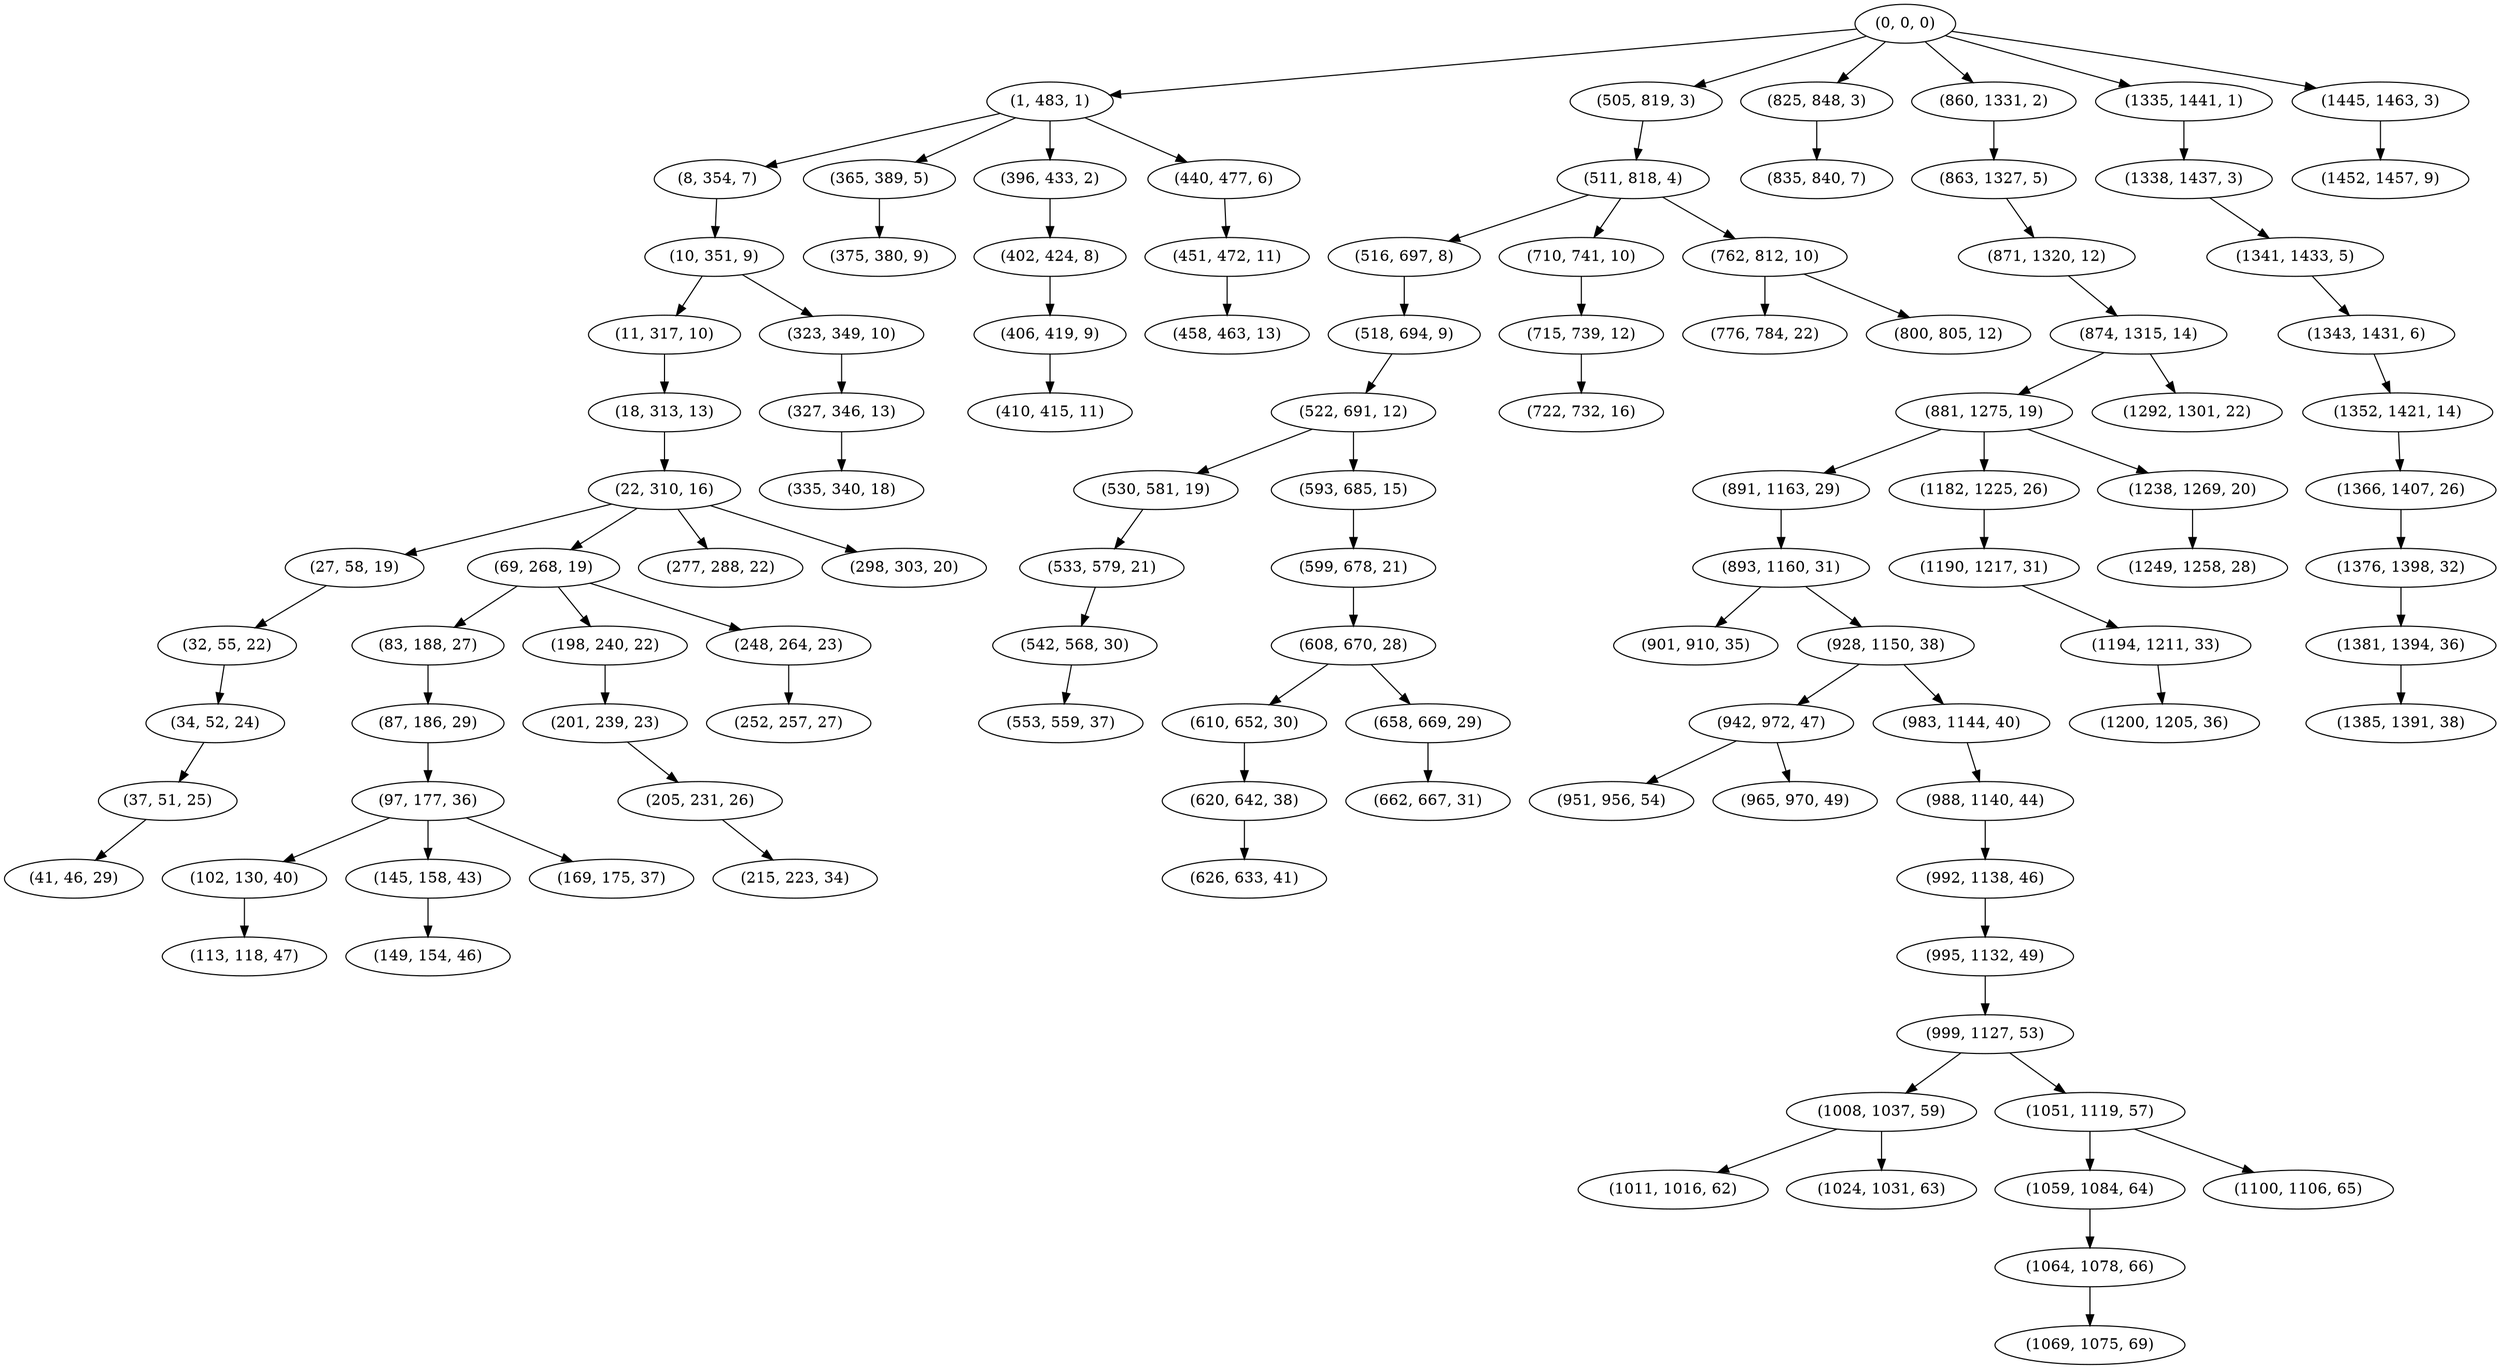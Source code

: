digraph tree {
    "(0, 0, 0)";
    "(1, 483, 1)";
    "(8, 354, 7)";
    "(10, 351, 9)";
    "(11, 317, 10)";
    "(18, 313, 13)";
    "(22, 310, 16)";
    "(27, 58, 19)";
    "(32, 55, 22)";
    "(34, 52, 24)";
    "(37, 51, 25)";
    "(41, 46, 29)";
    "(69, 268, 19)";
    "(83, 188, 27)";
    "(87, 186, 29)";
    "(97, 177, 36)";
    "(102, 130, 40)";
    "(113, 118, 47)";
    "(145, 158, 43)";
    "(149, 154, 46)";
    "(169, 175, 37)";
    "(198, 240, 22)";
    "(201, 239, 23)";
    "(205, 231, 26)";
    "(215, 223, 34)";
    "(248, 264, 23)";
    "(252, 257, 27)";
    "(277, 288, 22)";
    "(298, 303, 20)";
    "(323, 349, 10)";
    "(327, 346, 13)";
    "(335, 340, 18)";
    "(365, 389, 5)";
    "(375, 380, 9)";
    "(396, 433, 2)";
    "(402, 424, 8)";
    "(406, 419, 9)";
    "(410, 415, 11)";
    "(440, 477, 6)";
    "(451, 472, 11)";
    "(458, 463, 13)";
    "(505, 819, 3)";
    "(511, 818, 4)";
    "(516, 697, 8)";
    "(518, 694, 9)";
    "(522, 691, 12)";
    "(530, 581, 19)";
    "(533, 579, 21)";
    "(542, 568, 30)";
    "(553, 559, 37)";
    "(593, 685, 15)";
    "(599, 678, 21)";
    "(608, 670, 28)";
    "(610, 652, 30)";
    "(620, 642, 38)";
    "(626, 633, 41)";
    "(658, 669, 29)";
    "(662, 667, 31)";
    "(710, 741, 10)";
    "(715, 739, 12)";
    "(722, 732, 16)";
    "(762, 812, 10)";
    "(776, 784, 22)";
    "(800, 805, 12)";
    "(825, 848, 3)";
    "(835, 840, 7)";
    "(860, 1331, 2)";
    "(863, 1327, 5)";
    "(871, 1320, 12)";
    "(874, 1315, 14)";
    "(881, 1275, 19)";
    "(891, 1163, 29)";
    "(893, 1160, 31)";
    "(901, 910, 35)";
    "(928, 1150, 38)";
    "(942, 972, 47)";
    "(951, 956, 54)";
    "(965, 970, 49)";
    "(983, 1144, 40)";
    "(988, 1140, 44)";
    "(992, 1138, 46)";
    "(995, 1132, 49)";
    "(999, 1127, 53)";
    "(1008, 1037, 59)";
    "(1011, 1016, 62)";
    "(1024, 1031, 63)";
    "(1051, 1119, 57)";
    "(1059, 1084, 64)";
    "(1064, 1078, 66)";
    "(1069, 1075, 69)";
    "(1100, 1106, 65)";
    "(1182, 1225, 26)";
    "(1190, 1217, 31)";
    "(1194, 1211, 33)";
    "(1200, 1205, 36)";
    "(1238, 1269, 20)";
    "(1249, 1258, 28)";
    "(1292, 1301, 22)";
    "(1335, 1441, 1)";
    "(1338, 1437, 3)";
    "(1341, 1433, 5)";
    "(1343, 1431, 6)";
    "(1352, 1421, 14)";
    "(1366, 1407, 26)";
    "(1376, 1398, 32)";
    "(1381, 1394, 36)";
    "(1385, 1391, 38)";
    "(1445, 1463, 3)";
    "(1452, 1457, 9)";
    "(0, 0, 0)" -> "(1, 483, 1)";
    "(0, 0, 0)" -> "(505, 819, 3)";
    "(0, 0, 0)" -> "(825, 848, 3)";
    "(0, 0, 0)" -> "(860, 1331, 2)";
    "(0, 0, 0)" -> "(1335, 1441, 1)";
    "(0, 0, 0)" -> "(1445, 1463, 3)";
    "(1, 483, 1)" -> "(8, 354, 7)";
    "(1, 483, 1)" -> "(365, 389, 5)";
    "(1, 483, 1)" -> "(396, 433, 2)";
    "(1, 483, 1)" -> "(440, 477, 6)";
    "(8, 354, 7)" -> "(10, 351, 9)";
    "(10, 351, 9)" -> "(11, 317, 10)";
    "(10, 351, 9)" -> "(323, 349, 10)";
    "(11, 317, 10)" -> "(18, 313, 13)";
    "(18, 313, 13)" -> "(22, 310, 16)";
    "(22, 310, 16)" -> "(27, 58, 19)";
    "(22, 310, 16)" -> "(69, 268, 19)";
    "(22, 310, 16)" -> "(277, 288, 22)";
    "(22, 310, 16)" -> "(298, 303, 20)";
    "(27, 58, 19)" -> "(32, 55, 22)";
    "(32, 55, 22)" -> "(34, 52, 24)";
    "(34, 52, 24)" -> "(37, 51, 25)";
    "(37, 51, 25)" -> "(41, 46, 29)";
    "(69, 268, 19)" -> "(83, 188, 27)";
    "(69, 268, 19)" -> "(198, 240, 22)";
    "(69, 268, 19)" -> "(248, 264, 23)";
    "(83, 188, 27)" -> "(87, 186, 29)";
    "(87, 186, 29)" -> "(97, 177, 36)";
    "(97, 177, 36)" -> "(102, 130, 40)";
    "(97, 177, 36)" -> "(145, 158, 43)";
    "(97, 177, 36)" -> "(169, 175, 37)";
    "(102, 130, 40)" -> "(113, 118, 47)";
    "(145, 158, 43)" -> "(149, 154, 46)";
    "(198, 240, 22)" -> "(201, 239, 23)";
    "(201, 239, 23)" -> "(205, 231, 26)";
    "(205, 231, 26)" -> "(215, 223, 34)";
    "(248, 264, 23)" -> "(252, 257, 27)";
    "(323, 349, 10)" -> "(327, 346, 13)";
    "(327, 346, 13)" -> "(335, 340, 18)";
    "(365, 389, 5)" -> "(375, 380, 9)";
    "(396, 433, 2)" -> "(402, 424, 8)";
    "(402, 424, 8)" -> "(406, 419, 9)";
    "(406, 419, 9)" -> "(410, 415, 11)";
    "(440, 477, 6)" -> "(451, 472, 11)";
    "(451, 472, 11)" -> "(458, 463, 13)";
    "(505, 819, 3)" -> "(511, 818, 4)";
    "(511, 818, 4)" -> "(516, 697, 8)";
    "(511, 818, 4)" -> "(710, 741, 10)";
    "(511, 818, 4)" -> "(762, 812, 10)";
    "(516, 697, 8)" -> "(518, 694, 9)";
    "(518, 694, 9)" -> "(522, 691, 12)";
    "(522, 691, 12)" -> "(530, 581, 19)";
    "(522, 691, 12)" -> "(593, 685, 15)";
    "(530, 581, 19)" -> "(533, 579, 21)";
    "(533, 579, 21)" -> "(542, 568, 30)";
    "(542, 568, 30)" -> "(553, 559, 37)";
    "(593, 685, 15)" -> "(599, 678, 21)";
    "(599, 678, 21)" -> "(608, 670, 28)";
    "(608, 670, 28)" -> "(610, 652, 30)";
    "(608, 670, 28)" -> "(658, 669, 29)";
    "(610, 652, 30)" -> "(620, 642, 38)";
    "(620, 642, 38)" -> "(626, 633, 41)";
    "(658, 669, 29)" -> "(662, 667, 31)";
    "(710, 741, 10)" -> "(715, 739, 12)";
    "(715, 739, 12)" -> "(722, 732, 16)";
    "(762, 812, 10)" -> "(776, 784, 22)";
    "(762, 812, 10)" -> "(800, 805, 12)";
    "(825, 848, 3)" -> "(835, 840, 7)";
    "(860, 1331, 2)" -> "(863, 1327, 5)";
    "(863, 1327, 5)" -> "(871, 1320, 12)";
    "(871, 1320, 12)" -> "(874, 1315, 14)";
    "(874, 1315, 14)" -> "(881, 1275, 19)";
    "(874, 1315, 14)" -> "(1292, 1301, 22)";
    "(881, 1275, 19)" -> "(891, 1163, 29)";
    "(881, 1275, 19)" -> "(1182, 1225, 26)";
    "(881, 1275, 19)" -> "(1238, 1269, 20)";
    "(891, 1163, 29)" -> "(893, 1160, 31)";
    "(893, 1160, 31)" -> "(901, 910, 35)";
    "(893, 1160, 31)" -> "(928, 1150, 38)";
    "(928, 1150, 38)" -> "(942, 972, 47)";
    "(928, 1150, 38)" -> "(983, 1144, 40)";
    "(942, 972, 47)" -> "(951, 956, 54)";
    "(942, 972, 47)" -> "(965, 970, 49)";
    "(983, 1144, 40)" -> "(988, 1140, 44)";
    "(988, 1140, 44)" -> "(992, 1138, 46)";
    "(992, 1138, 46)" -> "(995, 1132, 49)";
    "(995, 1132, 49)" -> "(999, 1127, 53)";
    "(999, 1127, 53)" -> "(1008, 1037, 59)";
    "(999, 1127, 53)" -> "(1051, 1119, 57)";
    "(1008, 1037, 59)" -> "(1011, 1016, 62)";
    "(1008, 1037, 59)" -> "(1024, 1031, 63)";
    "(1051, 1119, 57)" -> "(1059, 1084, 64)";
    "(1051, 1119, 57)" -> "(1100, 1106, 65)";
    "(1059, 1084, 64)" -> "(1064, 1078, 66)";
    "(1064, 1078, 66)" -> "(1069, 1075, 69)";
    "(1182, 1225, 26)" -> "(1190, 1217, 31)";
    "(1190, 1217, 31)" -> "(1194, 1211, 33)";
    "(1194, 1211, 33)" -> "(1200, 1205, 36)";
    "(1238, 1269, 20)" -> "(1249, 1258, 28)";
    "(1335, 1441, 1)" -> "(1338, 1437, 3)";
    "(1338, 1437, 3)" -> "(1341, 1433, 5)";
    "(1341, 1433, 5)" -> "(1343, 1431, 6)";
    "(1343, 1431, 6)" -> "(1352, 1421, 14)";
    "(1352, 1421, 14)" -> "(1366, 1407, 26)";
    "(1366, 1407, 26)" -> "(1376, 1398, 32)";
    "(1376, 1398, 32)" -> "(1381, 1394, 36)";
    "(1381, 1394, 36)" -> "(1385, 1391, 38)";
    "(1445, 1463, 3)" -> "(1452, 1457, 9)";
}
